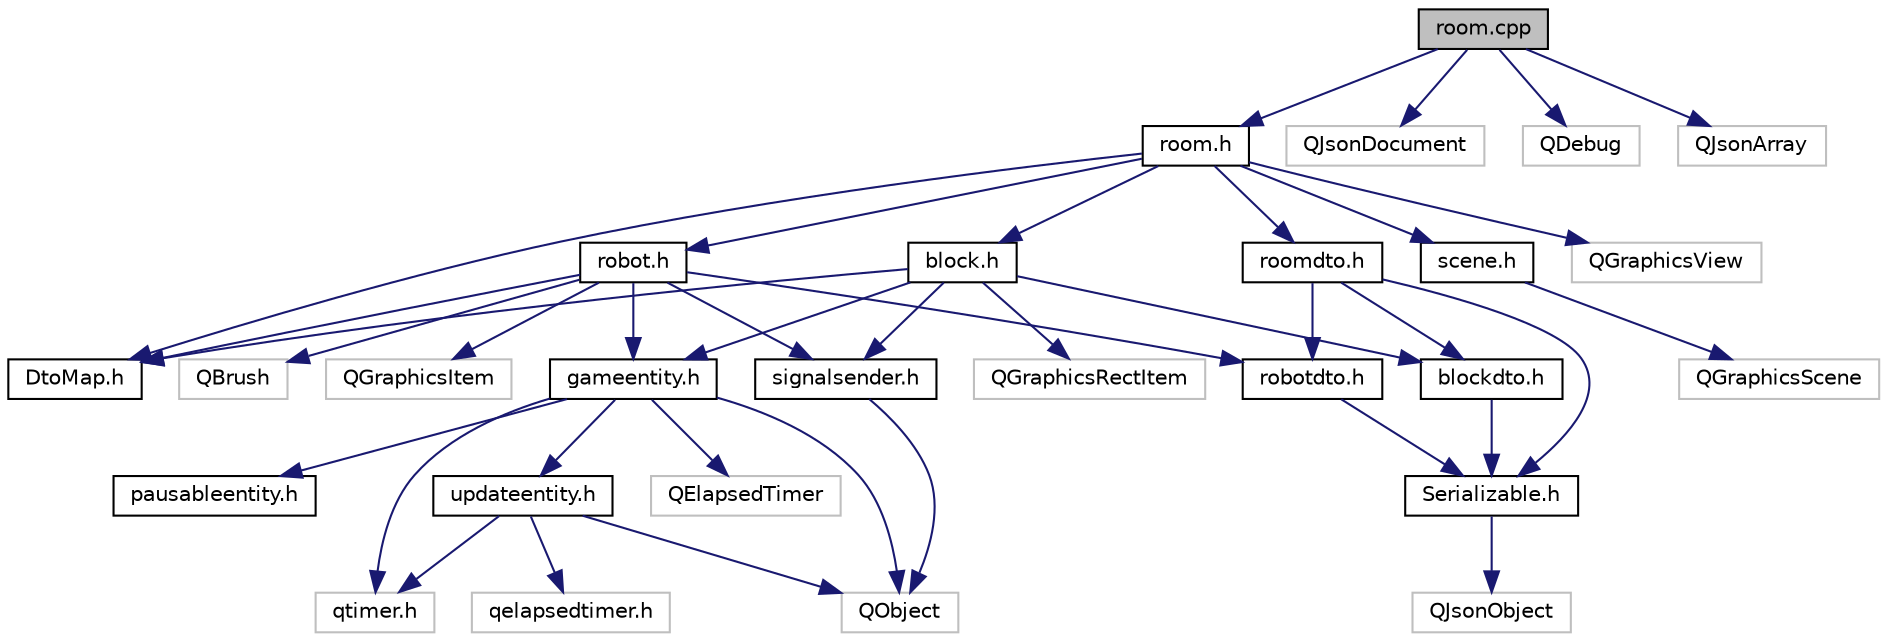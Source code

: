 digraph "room.cpp"
{
 // LATEX_PDF_SIZE
  edge [fontname="Helvetica",fontsize="10",labelfontname="Helvetica",labelfontsize="10"];
  node [fontname="Helvetica",fontsize="10",shape=record];
  Node1 [label="room.cpp",height=0.2,width=0.4,color="black", fillcolor="grey75", style="filled", fontcolor="black",tooltip="room.h implementation"];
  Node1 -> Node2 [color="midnightblue",fontsize="10",style="solid"];
  Node2 [label="room.h",height=0.2,width=0.4,color="black", fillcolor="white", style="filled",URL="$room_8h.html",tooltip="Class that contains game entites"];
  Node2 -> Node3 [color="midnightblue",fontsize="10",style="solid"];
  Node3 [label="block.h",height=0.2,width=0.4,color="black", fillcolor="white", style="filled",URL="$block_8h.html",tooltip="Block game entity header file."];
  Node3 -> Node4 [color="midnightblue",fontsize="10",style="solid"];
  Node4 [label="DtoMap.h",height=0.2,width=0.4,color="black", fillcolor="white", style="filled",URL="$DtoMap_8h.html",tooltip="Abstract class for classes that can have dto representation"];
  Node3 -> Node5 [color="midnightblue",fontsize="10",style="solid"];
  Node5 [label="blockdto.h",height=0.2,width=0.4,color="black", fillcolor="white", style="filled",URL="$blockdto_8h.html",tooltip="Block game entity dto class"];
  Node5 -> Node6 [color="midnightblue",fontsize="10",style="solid"];
  Node6 [label="Serializable.h",height=0.2,width=0.4,color="black", fillcolor="white", style="filled",URL="$Serializable_8h.html",tooltip="Abstract class for classes that can be serialized as json object."];
  Node6 -> Node7 [color="midnightblue",fontsize="10",style="solid"];
  Node7 [label="QJsonObject",height=0.2,width=0.4,color="grey75", fillcolor="white", style="filled",tooltip=" "];
  Node3 -> Node8 [color="midnightblue",fontsize="10",style="solid"];
  Node8 [label="gameentity.h",height=0.2,width=0.4,color="black", fillcolor="white", style="filled",URL="$gameentity_8h.html",tooltip="Entity with ability to peridiocally update and pause."];
  Node8 -> Node9 [color="midnightblue",fontsize="10",style="solid"];
  Node9 [label="pausableentity.h",height=0.2,width=0.4,color="black", fillcolor="white", style="filled",URL="$pausableentity_8h.html",tooltip="Entity with ability to pause logic."];
  Node8 -> Node10 [color="midnightblue",fontsize="10",style="solid"];
  Node10 [label="updateentity.h",height=0.2,width=0.4,color="black", fillcolor="white", style="filled",URL="$updateentity_8h.html",tooltip="entity with ability to periodically update"];
  Node10 -> Node11 [color="midnightblue",fontsize="10",style="solid"];
  Node11 [label="QObject",height=0.2,width=0.4,color="grey75", fillcolor="white", style="filled",tooltip=" "];
  Node10 -> Node12 [color="midnightblue",fontsize="10",style="solid"];
  Node12 [label="qelapsedtimer.h",height=0.2,width=0.4,color="grey75", fillcolor="white", style="filled",tooltip=" "];
  Node10 -> Node13 [color="midnightblue",fontsize="10",style="solid"];
  Node13 [label="qtimer.h",height=0.2,width=0.4,color="grey75", fillcolor="white", style="filled",tooltip=" "];
  Node8 -> Node14 [color="midnightblue",fontsize="10",style="solid"];
  Node14 [label="QElapsedTimer",height=0.2,width=0.4,color="grey75", fillcolor="white", style="filled",tooltip=" "];
  Node8 -> Node11 [color="midnightblue",fontsize="10",style="solid"];
  Node8 -> Node13 [color="midnightblue",fontsize="10",style="solid"];
  Node3 -> Node15 [color="midnightblue",fontsize="10",style="solid"];
  Node15 [label="signalsender.h",height=0.2,width=0.4,color="black", fillcolor="white", style="filled",URL="$signalsender_8h.html",tooltip="Class for sending signals when game entities are somehow transformed."];
  Node15 -> Node11 [color="midnightblue",fontsize="10",style="solid"];
  Node3 -> Node16 [color="midnightblue",fontsize="10",style="solid"];
  Node16 [label="QGraphicsRectItem",height=0.2,width=0.4,color="grey75", fillcolor="white", style="filled",tooltip=" "];
  Node2 -> Node17 [color="midnightblue",fontsize="10",style="solid"];
  Node17 [label="robot.h",height=0.2,width=0.4,color="black", fillcolor="white", style="filled",URL="$robot_8h.html",tooltip="Robot game entity class."];
  Node17 -> Node8 [color="midnightblue",fontsize="10",style="solid"];
  Node17 -> Node18 [color="midnightblue",fontsize="10",style="solid"];
  Node18 [label="QBrush",height=0.2,width=0.4,color="grey75", fillcolor="white", style="filled",tooltip=" "];
  Node17 -> Node19 [color="midnightblue",fontsize="10",style="solid"];
  Node19 [label="QGraphicsItem",height=0.2,width=0.4,color="grey75", fillcolor="white", style="filled",tooltip=" "];
  Node17 -> Node20 [color="midnightblue",fontsize="10",style="solid"];
  Node20 [label="robotdto.h",height=0.2,width=0.4,color="black", fillcolor="white", style="filled",URL="$robotdto_8h.html",tooltip="Robot game entity dto class"];
  Node20 -> Node6 [color="midnightblue",fontsize="10",style="solid"];
  Node17 -> Node4 [color="midnightblue",fontsize="10",style="solid"];
  Node17 -> Node15 [color="midnightblue",fontsize="10",style="solid"];
  Node2 -> Node21 [color="midnightblue",fontsize="10",style="solid"];
  Node21 [label="roomdto.h",height=0.2,width=0.4,color="black", fillcolor="white", style="filled",URL="$roomdto_8h.html",tooltip="Room dto class"];
  Node21 -> Node5 [color="midnightblue",fontsize="10",style="solid"];
  Node21 -> Node20 [color="midnightblue",fontsize="10",style="solid"];
  Node21 -> Node6 [color="midnightblue",fontsize="10",style="solid"];
  Node2 -> Node4 [color="midnightblue",fontsize="10",style="solid"];
  Node2 -> Node22 [color="midnightblue",fontsize="10",style="solid"];
  Node22 [label="scene.h",height=0.2,width=0.4,color="black", fillcolor="white", style="filled",URL="$scene_8h.html",tooltip="QGraphicsScene wrapper that emits signal with item pressed on on click."];
  Node22 -> Node23 [color="midnightblue",fontsize="10",style="solid"];
  Node23 [label="QGraphicsScene",height=0.2,width=0.4,color="grey75", fillcolor="white", style="filled",tooltip=" "];
  Node2 -> Node24 [color="midnightblue",fontsize="10",style="solid"];
  Node24 [label="QGraphicsView",height=0.2,width=0.4,color="grey75", fillcolor="white", style="filled",tooltip=" "];
  Node1 -> Node25 [color="midnightblue",fontsize="10",style="solid"];
  Node25 [label="QJsonDocument",height=0.2,width=0.4,color="grey75", fillcolor="white", style="filled",tooltip=" "];
  Node1 -> Node26 [color="midnightblue",fontsize="10",style="solid"];
  Node26 [label="QDebug",height=0.2,width=0.4,color="grey75", fillcolor="white", style="filled",tooltip=" "];
  Node1 -> Node27 [color="midnightblue",fontsize="10",style="solid"];
  Node27 [label="QJsonArray",height=0.2,width=0.4,color="grey75", fillcolor="white", style="filled",tooltip=" "];
}
